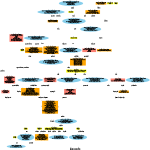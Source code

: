 // Copyright (c) 2019 Jeff Boody
//
// Permission is hereby granted, free of charge, to any person obtaining a
// copy of this software and associated documentation files (the "Software"),
// to deal in the Software without restriction, including without limitation
// the rights to use, copy, modify, merge, publish, distribute, sublicense,
// and/or sell copies of the Software, and to permit persons to whom the
// Software is furnished to do so, subject to the following conditions:
//
// The above copyright notice and this permission notice shall be included
// in all copies or substantial portions of the Software.
//
// THE SOFTWARE IS PROVIDED "AS IS", WITHOUT WARRANTY OF ANY KIND, EXPRESS OR
// IMPLIED, INCLUDING BUT NOT LIMITED TO THE WARRANTIES OF MERCHANTABILITY,
// FITNESS FOR A PARTICULAR PURPOSE AND NONINFRINGEMENT. IN NO EVENT SHALL THE
// AUTHORS OR COPYRIGHT HOLDERS BE LIABLE FOR ANY CLAIM, DAMAGES OR OTHER
// LIABILITY, WHETHER IN AN ACTION OF CONTRACT, TORT OR OTHERWISE, ARISING FROM,
// OUT OF OR IN CONNECTION WITH THE SOFTWARE OR THE USE OR OTHER DEALINGS IN
// THE SOFTWARE.

// sudo apt-get install graphviz
// xdot ch5-presentation.dot
digraph PRESENTATION
{
	label="Chapter 5. Presentation";
	fontsize=20;
	size="1,1";
	ratio=fill;

	// handles
	VkInstance       [shape=box, fillcolor=yellow, style=filled, label="VkInstance\nSee CH1"];
	VkPhysicalDevice [shape=box, fillcolor=yellow, style=filled, label="VkPhysicalDevice\nSee CH1"];
	VkDevice         [shape=box, fillcolor=yellow, style=filled, label="VkDevice\nSee CH1"];
	VkImage          [shape=box, fillcolor=yellow, style=filled, label="VkImage\nSee CH2"];
	VkQueue          [shape=box, fillcolor=yellow, style=filled, label="VkQueue\nSee CH3"];
	VkSemaphore      [shape=box, fillcolor=yellow, style=filled, label="VkSemaphore\nSee CH11"];
	VkFence          [shape=box, fillcolor=yellow, style=filled, label="VkFence\nSee CH11"];
	VkSwapchainKHR   [shape=box, fillcolor=yellow, style=filled, label="VkSwapchainKHR\nA collection of color buffer images that can be presented\nto a display corresponding to a native platform surface."];
	VkDisplayKHR     [shape=box, fillcolor=yellow, style=filled];
	VkDisplayModeKHR [shape=box, fillcolor=yellow, style=filled];
	VkSurfaceKHR     [shape=box, fillcolor=yellow, style=filled, label="VkSurfaceKHR\nThe native platform surface used by the swapchain to provide\nframebuffer images that can be presented on the display.\nSee SDL"];

	// enums
	VkSharingMode                 [shape=box, fillcolor=salmon, style=filled, label="VkSharingMode\n(VK_SHARING_MODE_)\nEXCLUSIVE\nCONCURRENT"];
	VkDisplayPlaneAlphaFlagsKHR   [shape=box, fillcolor=salmon, style=filled, label="VkDisplayPlaneAlphaFlagsKHR\n(VK_DISPLAY_PLANE_ALPHA_*_BIT_KHR)\nOPAQUE\nGLOBAL\nPER_PIXEL"];
	VkSurfaceTransformFlagBitsKHR [shape=box, fillcolor=salmon, style=filled, label="VkSurfaceTransformFlagBitsKHR\n(VK_SURFACE_TRANSFORM_*_BIT_KHR)\nIDENTITY\nROTATE_90\nROTATE_180\nROTATE_270\nHORIZONTAL_MIRROR\nHORIZONTAL_MIRROR_ROTATE_90\nHORIZONTAL_MIRROR_ROTATE_180\nHORIZONTAL_MIRROR_ROTATE_270\nINHERIT"];
	VkImageUsageFlagBits          [shape=box, fillcolor=salmon, style=filled, label="VkImageUsageFlagBits\n(VK_IMAGE_USAGE_*_BIT_KHR)\nTRANSFER_SRC\nTRANSFER_DST\nSAMPLED\nSTORAGE\nCOLOR_ATTACHMENT\nDEPTH_STENCIL_ATTACHMENT\nTRANSIENT_ATTACHMENT\nINPUT_ATTACHMENT"];
	VkColorSpaceKHR               [shape=box, fillcolor=salmon, style=filled, label="VkColorSpaceKHR\n(VK_COLOR_SPACE_)\nSRGB_NONLINEAR_KHR\nVK_COLORSPACE_SRGB_NONLINEAR_KHR"];
	VkCompositeAlphaFlagBitsKHR   [shape=box, fillcolor=salmon, style=filled, label="VkCompositeAlphaFlagBitsKHR\n(VK_COMPOSITE_ALPHA_*_BIT_KHR)\nOPAQUE_BIT_KHR\nPRE_MULTIPLIED_BIT_KHR\nPOST_MULTIPLIED_BIT_KHR\nINHERIT_BIT_KHR"];
	VkPresentModeKHR              [shape=box, fillcolor=salmon, style=filled, label="VkPresentModeKHR\n(VK_PRESENT_MODE_*_KHR)\nIMMEDIATE\nMAILBOX\nFIFO\nFIFO_RELAXED\nSHARED_DEMAND_REFRESH\nSHARED_CONTINUOUS_REFRESH"];

	// structures
	VkSwapchainCreateInfoKHR           [shape=box, fillcolor=orange, style=filled, label="VkSwapchainCreateInfoKHR\nVkStructureType sType;\nconst void* pNext;\nVkSwapchainCreateFlagsKHR flags;\nVkSurfaceKHR surface;\nuint32_t minImageCount;\nVkFormat imageFormat;\nVkColorSpaceKHR imageColorSpace;\nVkExtent2D imageExtent;\nuint32_t imageArrayLayers;\nVkImageUsageFlags imageUsage;\nVkSharingMode imageSharingMode;\nuint32_t queueFamilyIndexCount;\nconst uint32_t* pQueueFamilyIndices;\nVkSurfaceTransformFlagBitsKHR preTransform;\nVkCompositeAlphaFlagBitsKHR compositeAlpha;\nVkPresentModeKHR presentMode;\nVkBool32 clipped;\nVkSwapchainKHR oldSwapchain;"];
	VkSurfaceCapabilitiesKHR           [shape=box, fillcolor=orange, style=filled, label="VkSurfaceCapabilitiesKHR\nuint32_t minImageCount;\nuint32_t maxImageCount;\nVkExtent2D currentExtent;\nVkExtent2D minImageExtent;\nVkExtent2D maxImageExtent;\nuint32_t maxImageArrayLayers;\nVkSurfaceTransformFlagsKHR supportedTransforms;\nVkSurfaceTransformFlagBitsKHR currentTransform;\nVkCompositeAlphaFlagsKHR supportedCompositeAlpha;\nVkImageUsageFlags supportedUsageFlags;"];
	VkSurfaceFormatKHR                 [shape=box, fillcolor=orange, style=filled, label="VkSurfaceFormatKHR\nVkFormat format;\nVkColorSpaceKHR colorSpace;"];
	VkDisplayPropertiesKHR             [shape=box, fillcolor=orange, style=filled, label="VkDisplayPropertiesKHR\nVkDisplayKHR display;\nconst char* displayName;\nVkExtent2D physicalDimensions;\nVkExtent2D physicalResolution;\nVkSurfaceTransformFlagsKHR supportedTransforms;\nVkBool32 planeReorderPossible;\nVkBool32 persistentContent;"];
	VkDisplayPlanePropertiesKHR        [shape=box, fillcolor=orange, style=filled, label="VkDisplayPlanePropertiesKHR\nVkDisplayKHR currentDisplay;\nuint32_t currentStackIndex;"];
	VkDisplayPlaneCapabilitiesKHR      [shape=box, fillcolor=orange, style=filled, label="VkDisplayPlaneCapabilitiesKHR\nVkDisplayPlaneAlphaFlagsKHR supportedAlpha;\nVkOffset2D minSrcPosition;\nVkOffset2D maxSrcPosition;\nVkExtent2D minSrcExtent;\nVkExtent2D maxSrcExtent;\nVkOffset2D minDstPosition;\nVkOffset2D maxDstPosition;\nVkExtent2D minDstExtent;\nVkExtent2D maxDstExtent;"];
	VkDisplayModePropertiesKHR         [shape=box, fillcolor=orange, style=filled, label="VkDisplayModePropertiesKHR\nVkDisplayModeKHR displayMode;\nVkDisplayModeParametersKHR parameters;"];
	VkDisplayModeParametersKHR         [shape=box, fillcolor=orange, style=filled, label="VkDisplayModeParametersKHR\nVkExtent2D visibleRegion;\nuint32_t refreshRate;"];
	VkDisplayModeCreateInfoKHR         [shape=box, fillcolor=orange, style=filled, label="VkDisplayModeCreateInfoKHR\nVkStructureType sType;\nconst void* pNext;\nVkDisplayModeCreateFlagsKHR flags;\nVkDisplayModeParametersKHR parameters;"];
	VkDisplaySurfaceCreateInfoKHR      [shape=box, fillcolor=orange, style=filled, label="VkDisplaySurfaceCreateInfoKHR\nVkStructureType sType;\nconst void* pNext;\nVkDisplaySurfaceCreateFlagsKHR flags;\nVkDisplayModeKHR displayMode;\nuint32_t planeIndex;\nuint32_t planeStackIndex;\nVkSurfaceTransformFlagBitsKHR transform;\nfloat globalAlpha;\nVkDisplayPlaneAlphaFlagBitsKHR alphaMode;\nVkExtent2D imageExtent;"];
	VkPresentInfoKHR                   [shape=box, fillcolor=orange, style=filled, label="VkPresentInfoKHR\nVkStructureType sType;\nconst void* pNext;\nuint32_t waitSemaphoreCount;\nconst VkSemaphore* pWaitSemaphores;\nuint32_t swapchainCount;\nconst VkSwapchainKHR* pSwapchains;\nconst uint32_t* pImageIndices;\nVkResult* pResults;"];

	// functions
	vkCreateSwapchainKHR                         [fillcolor=skyblue, style=filled, label="VkResult vkCreateSwapchainKHR(\nVkDevice device,\nconst VkSwapchainCreateInfoKHR* pCreateInfo,\nconst VkAllocationCallbacks* pAllocator,\nVkSwapchainKHR* pSwapchain);"];
	vkGetPhysicalDeviceSurfaceCapabilitiesKHR    [fillcolor=skyblue, style=filled, label="VkResult vkGetPhysicalDeviceSurfaceCapabilitiesKHR(\nVkPhysicalDevice physicalDevice,\nVkSurfaceKHR surface,\nVkSurfaceCapabilitiesKHR* pSurfaceCapabilities);"];
	vkGetSwapchainImagesKHR                      [fillcolor=skyblue, style=filled, label="VkResult vkGetSwapchainImagesKHR(\nVkDevice device,\nVkSwapchainKHR swapchain,\nuint32_t* pSwapchainImageCount,\nVkImage* pSwapchainImages);"];
	vkGetPhysicalDeviceSurfaceFormatsKHR         [fillcolor=skyblue, style=filled, label="VkResult vkGetPhysicalDeviceSurfaceFormatsKHR(\nVkPhysicalDevice physicalDevice,\nVkSurfaceKHR surface,\nuint32_t* pSurfaceFormatCount,\nVkSurfaceFormatKHR* pSurfaceFormats);"];
	vkAcquireNextImageKHR                        [fillcolor=skyblue, style=filled, label="VkResult vkAcquireNextImageKHR(\nVkDevice device,\nVkSwapchainKHR swapchain,\nuint64_t timeout,\nVkSemaphore semaphore,\nVkFence fence,\nuint32_t* pImageIndex);"];
	vkGetPhysicalDeviceDisplayPropertiesKHR      [fillcolor=skyblue, style=filled, label="VkResult vkGetPhysicalDeviceDisplayPropertiesKHR(\nVkPhysicalDevice physicalDevice,\nuint32_t* pPropertyCount,\nVkDisplayPropertiesKHR* pProperties);"];
	vkGetPhysicalDeviceDisplayPlanePropertiesKHR [fillcolor=skyblue, style=filled, label="VkResult vkGetPhysicalDeviceDisplayPlanePropertiesKHR(\nVkPhysicalDevice physicalDevice,\nuint32_t* pPropertyCount,\nVkDisplayPlanePropertiesKHR* pProperties);"];
	vkGetPhysicalDeviceSurfacePresentModesKHR    [fillcolor=skyblue, style=filled, label="VkResult vkGetPhysicalDeviceSurfacePresentModesKHR(\nVkPhysicalDevice physicalDevice,\nVkSurfaceKHR surface,\nuint32_t* pPresentModeCount,\nVkPresentModeKHR* pPresentModes);"];
	vkGetDisplayPlaneSupportedDisplaysKHR        [fillcolor=skyblue, style=filled, label="VkResult vkGetDisplayPlaneSupportedDisplaysKHR(\nVkPhysicalDevice physicalDevice,\nuint32_t planeIndex,\nuint32_t* pDisplayCount,\nVkDisplayKHR* pDisplays);"];
	vkGetDisplayPlaneCapabilitiesKHR             [fillcolor=skyblue, style=filled, label="VkResult vkGetDisplayPlaneCapabilitiesKHR(\nVkPhysicalDevice physicalDevice,\nVkDisplayModeKHR mode,\nuint32_t planeIndex,\nVkDisplayPlaneCapabilitiesKHR* pCapabilities);"];
	vkGetDisplayModePropertiesKHR                [fillcolor=skyblue, style=filled, label="VkResult vkGetDisplayModePropertiesKHR(\nVkPhysicalDevice physicalDevice,\nVkDisplayKHR display,\nuint32_t* pPropertyCount,\nVkDisplayModePropertiesKHR* pProperties);"];
	vkCreateDisplayModeKHR                       [fillcolor=skyblue, style=filled, label="VkResult vkCreateDisplayModeKHR(\nVkPhysicalDevice physicalDevice,\nVkDisplayKHR display,\nconst VkDisplayModeCreateInfoKHR* pCreateInfo,\nconst VkAllocationCallbacks* pAllocator,\nVkDisplayModeKHR* pMode);"];
	vkCreateDisplayPlaneSurfaceKHR               [fillcolor=skyblue, style=filled, label="VkResult vkCreateDisplayPlaneSurfaceKHR(\nVkInstance instance,\nconst VkDisplaySurfaceCreateInfoKHR* pCreateInfo,\nconst VkAllocationCallbacks* pAllocator,\nVkSurfaceKHR* pSurface);"];
	vkGetPhysicalDeviceSurfaceSupportKHR         [fillcolor=skyblue, style=filled, label="VkResult vkGetPhysicalDeviceSurfaceSupportKHR(\nVkPhysicalDevice physicalDevice,\nuint32_t queueFamilyIndex,\nVkSurfaceKHR surface,\nVkBool32* pSupported);"];
	vkQueuePresentKHR                            [fillcolor=skyblue, style=filled, label="VkResult vkQueuePresentKHR(\nVkQueue queue,\nconst VkPresentInfoKHR* pPresentInfo);"];
	vkDestroySwapchainKHR                        [fillcolor=skyblue, style=filled, label="void vkDestroySwapchainKHR(\nVkDevice device,\nVkSwapchainKHR swapchain,\nconst VkAllocationCallbacks* pAllocator);"];

	// parameters
	vkCreateSwapchainKHR                         -> VkSwapchainKHR                               [label="pSwapchain"];
	VkSwapchainCreateInfoKHR                     -> vkCreateSwapchainKHR                         [label="pCreateInfo"];
	VkSharingMode                                -> VkSwapchainCreateInfoKHR                     [label="imageSharingMode"];
	VkPresentModeKHR                             -> VkSwapchainCreateInfoKHR                     [style=dashed, label="presentMode"];
	vkGetPhysicalDeviceSurfaceCapabilitiesKHR    -> VkSurfaceCapabilitiesKHR                     [label="pSurfaceCapabilities"];
	VkSurfaceKHR                                 -> vkGetPhysicalDeviceSurfaceCapabilitiesKHR    [label="surface"];
	VkSurfaceKHR                                 -> vkGetPhysicalDeviceSurfaceFormatsKHR         [label="surface"];
	VkSurfaceKHR                                 -> VkSwapchainCreateInfoKHR                     [label="surface"];
	VkSurfaceKHR                                 -> vkGetPhysicalDeviceSurfaceSupportKHR         [label="surface"];
	vkCreateDisplayPlaneSurfaceKHR               -> VkSurfaceKHR                                 [label="surface"];
	vkGetPhysicalDeviceSurfaceFormatsKHR         -> VkSurfaceFormatKHR                           [label="pSurfaceFormats"];
	VkSurfaceFormatKHR                           -> VkSwapchainCreateInfoKHR                     [style=dashed, label="imageFormat, imageColorSpace"];
	VkSurfaceCapabilitiesKHR                     -> VkSwapchainCreateInfoKHR                     [style=dashed, label="minImageCount, imageExtent"];
	VkSwapchainKHR                               -> vkGetSwapchainImagesKHR                      [label="swapchain"];
	VkSwapchainKHR                               -> vkAcquireNextImageKHR                        [label="swapchain"];
	vkGetPhysicalDeviceDisplayPropertiesKHR      -> VkDisplayPropertiesKHR                       [label="pProperties"];
	vkGetPhysicalDeviceDisplayPlanePropertiesKHR -> VkDisplayPlanePropertiesKHR                  [label="pProperties"];
	vkGetDisplayPlaneCapabilitiesKHR             -> VkDisplayPlaneCapabilitiesKHR                [label="pCapabilities"];
	VkDisplayPlaneAlphaFlagsKHR                  -> VkDisplayPlaneCapabilitiesKHR                [label="supportedAlpha"];
	VkDisplayModeParametersKHR                   -> VkDisplayModePropertiesKHR                   [label="parameters"];
	vkGetDisplayModePropertiesKHR                -> VkDisplayModePropertiesKHR                   [label="pProperties"];
	VkDisplayModeCreateInfoKHR                   -> vkCreateDisplayModeKHR                       [label="pCreateInfo"];
	VkDisplayModeParametersKHR                   -> VkDisplayModeCreateInfoKHR                   [label="parameters"];
	VkDisplaySurfaceCreateInfoKHR                -> vkCreateDisplayPlaneSurfaceKHR               [label="pCreateInfo"];
	VkPresentInfoKHR                             -> vkQueuePresentKHR                            [label="pPresentInfo"];
	VkSwapchainKHR                               -> VkPresentInfoKHR                             [label="pSwapchains"];
	VkSwapchainKHR                               -> vkDestroySwapchainKHR                        [label="swapchain"];
	VkQueue                                      -> vkQueuePresentKHR                            [label="queue"];
	VkSemaphore                                  -> VkPresentInfoKHR                             [label="pWaitSemaphores"];
	VkSemaphore                                  -> vkAcquireNextImageKHR                        [label="semaphore"];
	VkFence                                      -> vkAcquireNextImageKHR                        [label="fence"];
	VkImage                                      -> vkGetSwapchainImagesKHR                      [label="pSwapchainImages"];
	// VkPhysicalDevice                             -> vkGetPhysicalDeviceSurfaceCapabilitiesKHR    [label="physicalDevice"];
	// VkPhysicalDevice                             -> vkGetPhysicalDeviceSurfaceFormatsKHR         [label="physicalDevice"];
	// VkPhysicalDevice                             -> vkGetPhysicalDeviceDisplayPropertiesKHR      [label="physicalDevice"];
	// VkPhysicalDevice                             -> vkGetPhysicalDeviceDisplayPlanePropertiesKHR [label="physicalDevice"];
	// VkPhysicalDevice                             -> vkGetDisplayPlaneSupportedDisplaysKHR        [label="physicalDevice"];
	// VkPhysicalDevice                             -> vkGetDisplayPlaneCapabilitiesKHR             [label="physicalDevice"];
	// VkPhysicalDevice                             -> vkGetDisplayModePropertiesKHR                [label="physicalDevice"];
	// VkPhysicalDevice                             -> vkCreateDisplayModeKHR                       [label="physicalDevice"];
	// VkPhysicalDevice                             -> vkGetPhysicalDeviceSurfaceSupportKHR         [label="physicalDevice"];
	VkInstance                                   -> vkCreateDisplayPlaneSurfaceKHR               [label="instance"];
	VkDisplayKHR                                 -> VkDisplayPropertiesKHR                       [label="display"];
	VkDisplayKHR                                 -> VkDisplayPlanePropertiesKHR                  [label="currentDisplay"];
	vkGetDisplayPlaneSupportedDisplaysKHR        -> VkDisplayKHR                                 [label="pDisplays"];
	VkDisplayKHR                                 -> vkGetDisplayModePropertiesKHR                [label="display"];
	VkDisplayKHR                                 -> vkCreateDisplayModeKHR                       [label="display"];
	vkCreateDisplayModeKHR                       -> VkDisplayModeKHR                             [label="pMode"];
	VkDisplayModeKHR                             -> VkDisplayModePropertiesKHR                   [label="displayMode"];
	VkDisplayModeKHR                             -> VkDisplaySurfaceCreateInfoKHR                [label="displayMode"];
	VkDisplayModeKHR                             -> vkGetDisplayPlaneCapabilitiesKHR             [label="mode"];
	VkSurfaceTransformFlagBitsKHR                -> VkDisplayPropertiesKHR                       [label="supportedTransforms"];
	VkSurfaceTransformFlagBitsKHR                -> VkSwapchainCreateInfoKHR                     [label="preTransform"];
	VkSurfaceTransformFlagBitsKHR                -> VkSurfaceCapabilitiesKHR                     [label="supportedTransforms, currentTransform"];
	VkSurfaceTransformFlagBitsKHR                -> VkDisplaySurfaceCreateInfoKHR                [label="transform"];
	VkImageUsageFlagBits                         -> VkSwapchainCreateInfoKHR                     [label="imageUsage"];
	VkImageUsageFlagBits                         -> VkSurfaceCapabilitiesKHR                     [label="supportedUsageFlags"];
	VkSwapchainKHR                               -> VkSwapchainCreateInfoKHR                     [label="oldSwapchain"];
	VkColorSpaceKHR                              -> VkSwapchainCreateInfoKHR                     [label="imageColorSpace"];
	VkColorSpaceKHR                              -> VkSurfaceFormatKHR                           [label="colorSpace"];
	VkCompositeAlphaFlagBitsKHR                  -> VkSwapchainCreateInfoKHR                     [label="compositeAlpha"];
	VkCompositeAlphaFlagBitsKHR                  -> VkSurfaceCapabilitiesKHR                     [label="supportedCompositeAlpha"];
	vkGetPhysicalDeviceSurfacePresentModesKHR    -> VkPresentModeKHR                             [label="pPresentModes"];
	VkSurfaceKHR                                 -> vkGetPhysicalDeviceSurfacePresentModesKHR    [label="surface"];
}
